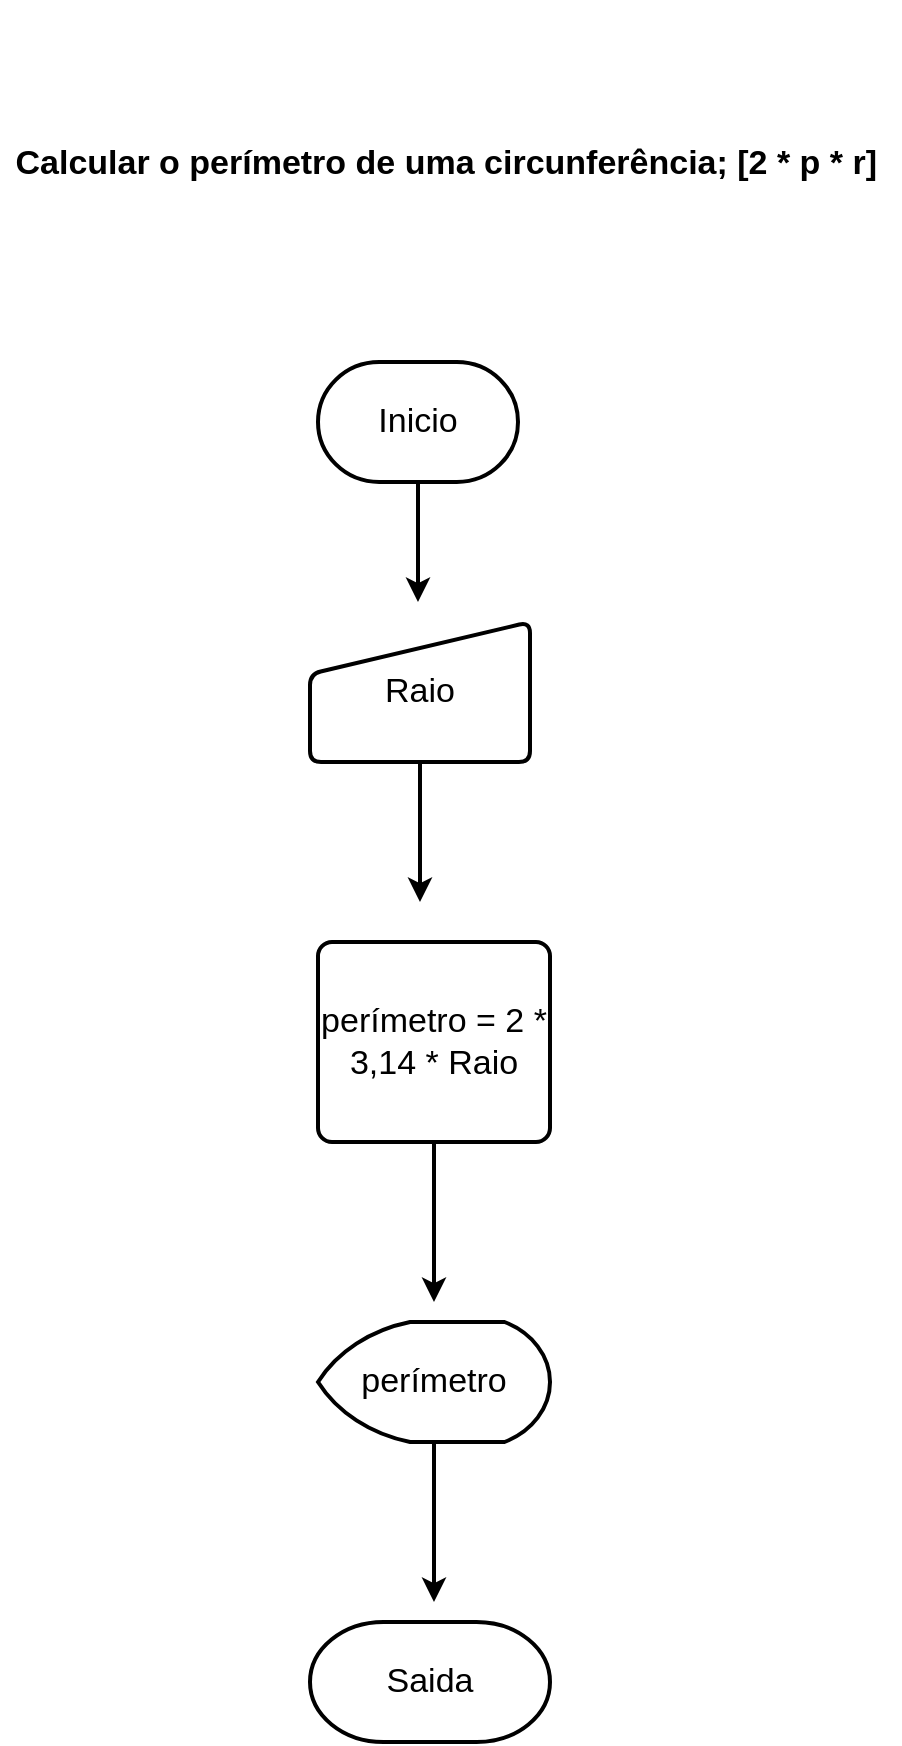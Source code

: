 <mxfile version="13.7.6" type="device"><diagram id="hZfIOqRPSl2gXv8xhjHg" name="Page-1"><mxGraphModel dx="526" dy="482" grid="1" gridSize="10" guides="1" tooltips="1" connect="1" arrows="1" fold="1" page="1" pageScale="1" pageWidth="827" pageHeight="1169" math="0" shadow="0"><root><mxCell id="0"/><mxCell id="1" parent="0"/><mxCell id="L4B-wLsAHJWXgbIgtfkm-12" style="edgeStyle=orthogonalEdgeStyle;rounded=0;orthogonalLoop=1;jettySize=auto;html=1;strokeWidth=2;" parent="1" source="L4B-wLsAHJWXgbIgtfkm-1" edge="1"><mxGeometry relative="1" as="geometry"><mxPoint x="398" y="300" as="targetPoint"/></mxGeometry></mxCell><mxCell id="L4B-wLsAHJWXgbIgtfkm-1" value="&lt;font style=&quot;font-size: 17px&quot;&gt;Inicio&lt;/font&gt;" style="strokeWidth=2;html=1;shape=mxgraph.flowchart.terminator;whiteSpace=wrap;" parent="1" vertex="1"><mxGeometry x="348" y="180" width="100" height="60" as="geometry"/></mxCell><mxCell id="L4B-wLsAHJWXgbIgtfkm-7" style="edgeStyle=orthogonalEdgeStyle;rounded=0;orthogonalLoop=1;jettySize=auto;html=1;exitX=0.5;exitY=1;exitDx=0;exitDy=0;strokeWidth=2;" parent="1" source="L4B-wLsAHJWXgbIgtfkm-2" edge="1"><mxGeometry relative="1" as="geometry"><mxPoint x="399" y="450" as="targetPoint"/></mxGeometry></mxCell><mxCell id="L4B-wLsAHJWXgbIgtfkm-2" value="&lt;font style=&quot;font-size: 17px&quot;&gt;Raio&lt;br&gt;&lt;/font&gt;" style="html=1;strokeWidth=2;shape=manualInput;whiteSpace=wrap;rounded=1;size=26;arcSize=11;" parent="1" vertex="1"><mxGeometry x="344" y="310" width="110" height="70" as="geometry"/></mxCell><mxCell id="L4B-wLsAHJWXgbIgtfkm-8" style="edgeStyle=orthogonalEdgeStyle;rounded=0;orthogonalLoop=1;jettySize=auto;html=1;exitX=0.5;exitY=1;exitDx=0;exitDy=0;strokeWidth=2;" parent="1" source="L4B-wLsAHJWXgbIgtfkm-3" edge="1"><mxGeometry relative="1" as="geometry"><mxPoint x="406" y="650" as="targetPoint"/></mxGeometry></mxCell><mxCell id="L4B-wLsAHJWXgbIgtfkm-3" value="&lt;font style=&quot;font-size: 17px&quot;&gt;perímetro&amp;nbsp;= 2 * 3,14 * Raio&lt;/font&gt;" style="rounded=1;whiteSpace=wrap;html=1;absoluteArcSize=1;arcSize=14;strokeWidth=2;" parent="1" vertex="1"><mxGeometry x="348" y="470" width="116" height="100" as="geometry"/></mxCell><mxCell id="L4B-wLsAHJWXgbIgtfkm-9" style="edgeStyle=orthogonalEdgeStyle;rounded=0;orthogonalLoop=1;jettySize=auto;html=1;strokeWidth=2;" parent="1" source="L4B-wLsAHJWXgbIgtfkm-4" edge="1"><mxGeometry relative="1" as="geometry"><mxPoint x="406" y="800" as="targetPoint"/></mxGeometry></mxCell><mxCell id="L4B-wLsAHJWXgbIgtfkm-4" value="&lt;span style=&quot;font-size: 17px&quot;&gt;perímetro&lt;/span&gt;" style="strokeWidth=2;html=1;shape=mxgraph.flowchart.display;whiteSpace=wrap;" parent="1" vertex="1"><mxGeometry x="348" y="660" width="116" height="60" as="geometry"/></mxCell><mxCell id="L4B-wLsAHJWXgbIgtfkm-5" value="&lt;font style=&quot;font-size: 17px&quot;&gt;Saida&lt;/font&gt;" style="strokeWidth=2;html=1;shape=mxgraph.flowchart.terminator;whiteSpace=wrap;" parent="1" vertex="1"><mxGeometry x="344" y="810" width="120" height="60" as="geometry"/></mxCell><mxCell id="L4B-wLsAHJWXgbIgtfkm-11" value="&lt;div&gt;&lt;br&gt;&lt;/div&gt;&lt;div&gt;&lt;br&gt;&lt;/div&gt;&lt;div&gt;&amp;nbsp;&lt;/div&gt;&lt;div&gt;&lt;br&gt;&lt;/div&gt;&lt;div&gt;&lt;br&gt;&lt;/div&gt;&lt;div&gt;&lt;font style=&quot;font-size: 17px&quot;&gt;&lt;b&gt;Calcular o perímetro de uma circunferência; [2 * p * r]&amp;nbsp;&lt;/b&gt;&lt;/font&gt;&lt;/div&gt;" style="text;html=1;align=center;verticalAlign=middle;resizable=0;points=[];autosize=1;" parent="1" vertex="1"><mxGeometry x="189" width="450" height="90" as="geometry"/></mxCell></root></mxGraphModel></diagram></mxfile>